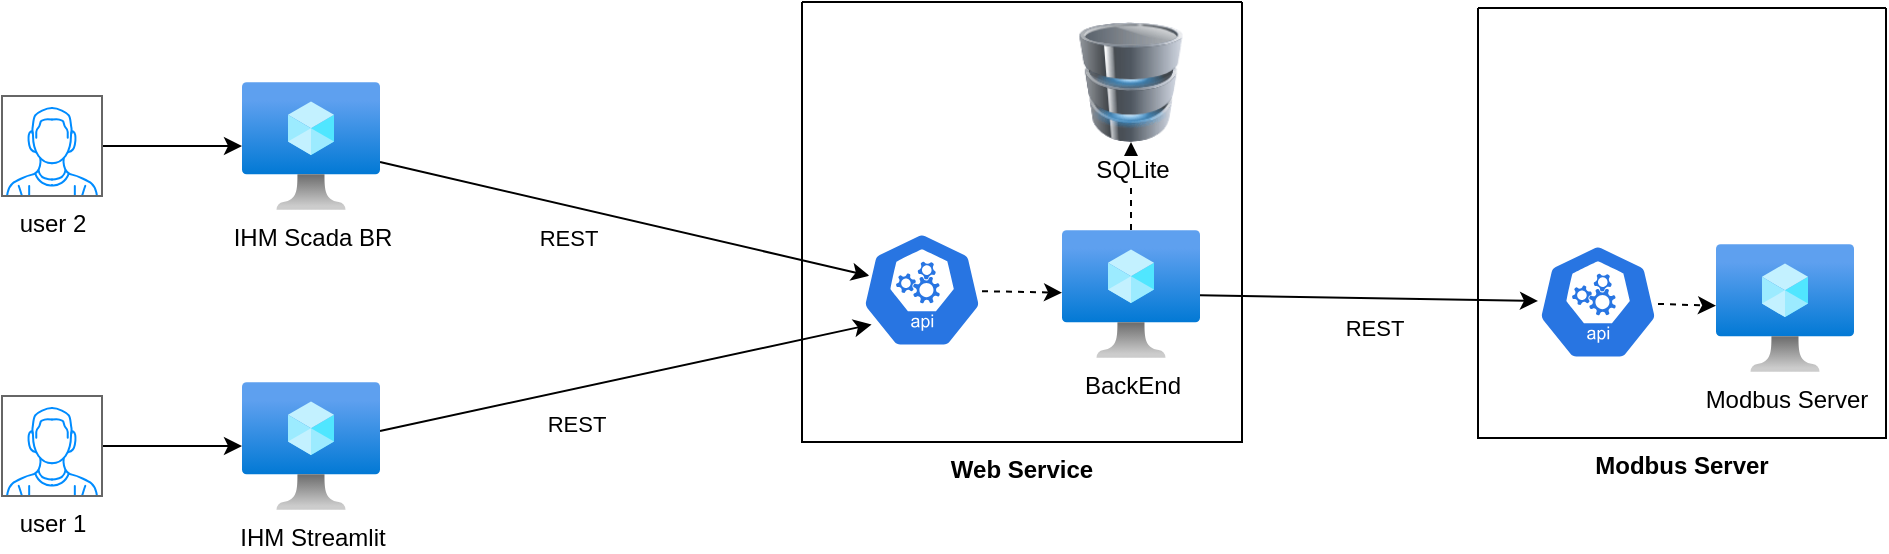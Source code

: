 <mxfile>
    <diagram id="Xqdu1QN01WY6CC66XRHG" name="arquitetura">
        <mxGraphModel dx="1986" dy="973" grid="0" gridSize="10" guides="0" tooltips="1" connect="1" arrows="1" fold="1" page="0" pageScale="1" pageWidth="850" pageHeight="1100" math="0" shadow="0">
            <root>
                <mxCell id="0"/>
                <mxCell id="1" parent="0"/>
                <mxCell id="9" style="edgeStyle=none;html=1;entryX=0.062;entryY=0.396;entryDx=0;entryDy=0;entryPerimeter=0;" edge="1" parent="1" source="2" target="6">
                    <mxGeometry relative="1" as="geometry">
                        <mxPoint x="240" y="360" as="targetPoint"/>
                    </mxGeometry>
                </mxCell>
                <mxCell id="18" value="REST" style="edgeLabel;html=1;align=center;verticalAlign=middle;resizable=0;points=[];" vertex="1" connectable="0" parent="9">
                    <mxGeometry x="-0.334" y="-1" relative="1" as="geometry">
                        <mxPoint x="13" y="18" as="offset"/>
                    </mxGeometry>
                </mxCell>
                <mxCell id="2" value="IHM Scada BR" style="aspect=fixed;html=1;points=[];align=center;image;fontSize=12;image=img/lib/azure2/compute/Virtual_Machine.svg;" vertex="1" parent="1">
                    <mxGeometry x="50" y="280" width="69" height="64" as="geometry"/>
                </mxCell>
                <mxCell id="10" style="edgeStyle=none;html=1;entryX=0.08;entryY=0.753;entryDx=0;entryDy=0;entryPerimeter=0;" edge="1" parent="1" source="3" target="6">
                    <mxGeometry relative="1" as="geometry">
                        <mxPoint x="270" y="410" as="targetPoint"/>
                    </mxGeometry>
                </mxCell>
                <mxCell id="19" value="REST" style="edgeLabel;html=1;align=center;verticalAlign=middle;resizable=0;points=[];" vertex="1" connectable="0" parent="10">
                    <mxGeometry x="-0.132" y="3" relative="1" as="geometry">
                        <mxPoint x="-8" y="22" as="offset"/>
                    </mxGeometry>
                </mxCell>
                <mxCell id="3" value="IHM Streamlit" style="aspect=fixed;html=1;points=[];align=center;image;fontSize=12;image=img/lib/azure2/compute/Virtual_Machine.svg;" vertex="1" parent="1">
                    <mxGeometry x="50" y="430" width="69" height="64" as="geometry"/>
                </mxCell>
                <mxCell id="8" style="edgeStyle=none;html=1;" edge="1" parent="1" source="5" target="20">
                    <mxGeometry relative="1" as="geometry"/>
                </mxCell>
                <mxCell id="16" value="REST" style="edgeLabel;html=1;align=center;verticalAlign=middle;resizable=0;points=[];" vertex="1" connectable="0" parent="8">
                    <mxGeometry x="0.311" y="1" relative="1" as="geometry">
                        <mxPoint x="-24" y="15" as="offset"/>
                    </mxGeometry>
                </mxCell>
                <mxCell id="11" value="Web Service" style="swimlane;startSize=0;labelPosition=center;verticalLabelPosition=bottom;align=center;verticalAlign=top;" vertex="1" parent="1">
                    <mxGeometry x="330" y="240" width="220" height="220" as="geometry"/>
                </mxCell>
                <mxCell id="14" style="edgeStyle=none;html=1;dashed=1;" edge="1" parent="11" source="5" target="7">
                    <mxGeometry relative="1" as="geometry"/>
                </mxCell>
                <mxCell id="5" value="BackEnd" style="aspect=fixed;html=1;points=[];align=center;image;fontSize=12;image=img/lib/azure2/compute/Virtual_Machine.svg;" vertex="1" parent="11">
                    <mxGeometry x="130" y="114" width="69" height="64" as="geometry"/>
                </mxCell>
                <mxCell id="13" style="edgeStyle=none;html=1;dashed=1;" edge="1" parent="11" source="6" target="5">
                    <mxGeometry relative="1" as="geometry"/>
                </mxCell>
                <mxCell id="6" value="" style="sketch=0;html=1;dashed=0;whitespace=wrap;fillColor=#2875E2;strokeColor=#ffffff;points=[[0.005,0.63,0],[0.1,0.2,0],[0.9,0.2,0],[0.5,0,0],[0.995,0.63,0],[0.72,0.99,0],[0.5,1,0],[0.28,0.99,0]];verticalLabelPosition=bottom;align=center;verticalAlign=top;shape=mxgraph.kubernetes.icon;prIcon=api" vertex="1" parent="11">
                    <mxGeometry x="30" y="110" width="60" height="68" as="geometry"/>
                </mxCell>
                <mxCell id="7" value="SQLite" style="image;html=1;image=img/lib/clip_art/computers/Database_128x128.png" vertex="1" parent="11">
                    <mxGeometry x="134.5" y="10" width="60" height="60" as="geometry"/>
                </mxCell>
                <mxCell id="23" style="edgeStyle=none;html=1;" edge="1" parent="1" source="22" target="2">
                    <mxGeometry relative="1" as="geometry"/>
                </mxCell>
                <mxCell id="22" value="user 2" style="verticalLabelPosition=bottom;shadow=0;dashed=0;align=center;html=1;verticalAlign=top;strokeWidth=1;shape=mxgraph.mockup.containers.userMale;strokeColor=#666666;strokeColor2=#008cff;" vertex="1" parent="1">
                    <mxGeometry x="-70" y="287" width="50" height="50" as="geometry"/>
                </mxCell>
                <mxCell id="25" style="edgeStyle=none;html=1;" edge="1" parent="1" source="24" target="3">
                    <mxGeometry relative="1" as="geometry"/>
                </mxCell>
                <mxCell id="24" value="user 1" style="verticalLabelPosition=bottom;shadow=0;dashed=0;align=center;html=1;verticalAlign=top;strokeWidth=1;shape=mxgraph.mockup.containers.userMale;strokeColor=#666666;strokeColor2=#008cff;" vertex="1" parent="1">
                    <mxGeometry x="-70" y="437" width="50" height="50" as="geometry"/>
                </mxCell>
                <mxCell id="26" value="Modbus Server" style="swimlane;startSize=0;labelPosition=center;verticalLabelPosition=bottom;align=center;verticalAlign=top;" vertex="1" parent="1">
                    <mxGeometry x="668" y="243" width="204" height="215" as="geometry"/>
                </mxCell>
                <mxCell id="20" value="" style="sketch=0;html=1;dashed=0;whitespace=wrap;fillColor=#2875E2;strokeColor=#ffffff;points=[[0.005,0.63,0],[0.1,0.2,0],[0.9,0.2,0],[0.5,0,0],[0.995,0.63,0],[0.72,0.99,0],[0.5,1,0],[0.28,0.99,0]];verticalLabelPosition=bottom;align=center;verticalAlign=top;shape=mxgraph.kubernetes.icon;prIcon=api" vertex="1" parent="26">
                    <mxGeometry x="30" y="113" width="60" height="68" as="geometry"/>
                </mxCell>
                <mxCell id="4" value="Modbus Server" style="aspect=fixed;html=1;points=[];align=center;image;fontSize=12;image=img/lib/azure2/compute/Virtual_Machine.svg;" vertex="1" parent="26">
                    <mxGeometry x="119" y="118" width="69" height="64" as="geometry"/>
                </mxCell>
                <mxCell id="21" style="edgeStyle=none;html=1;dashed=1;" edge="1" parent="26" source="20" target="4">
                    <mxGeometry relative="1" as="geometry"/>
                </mxCell>
            </root>
        </mxGraphModel>
    </diagram>
</mxfile>